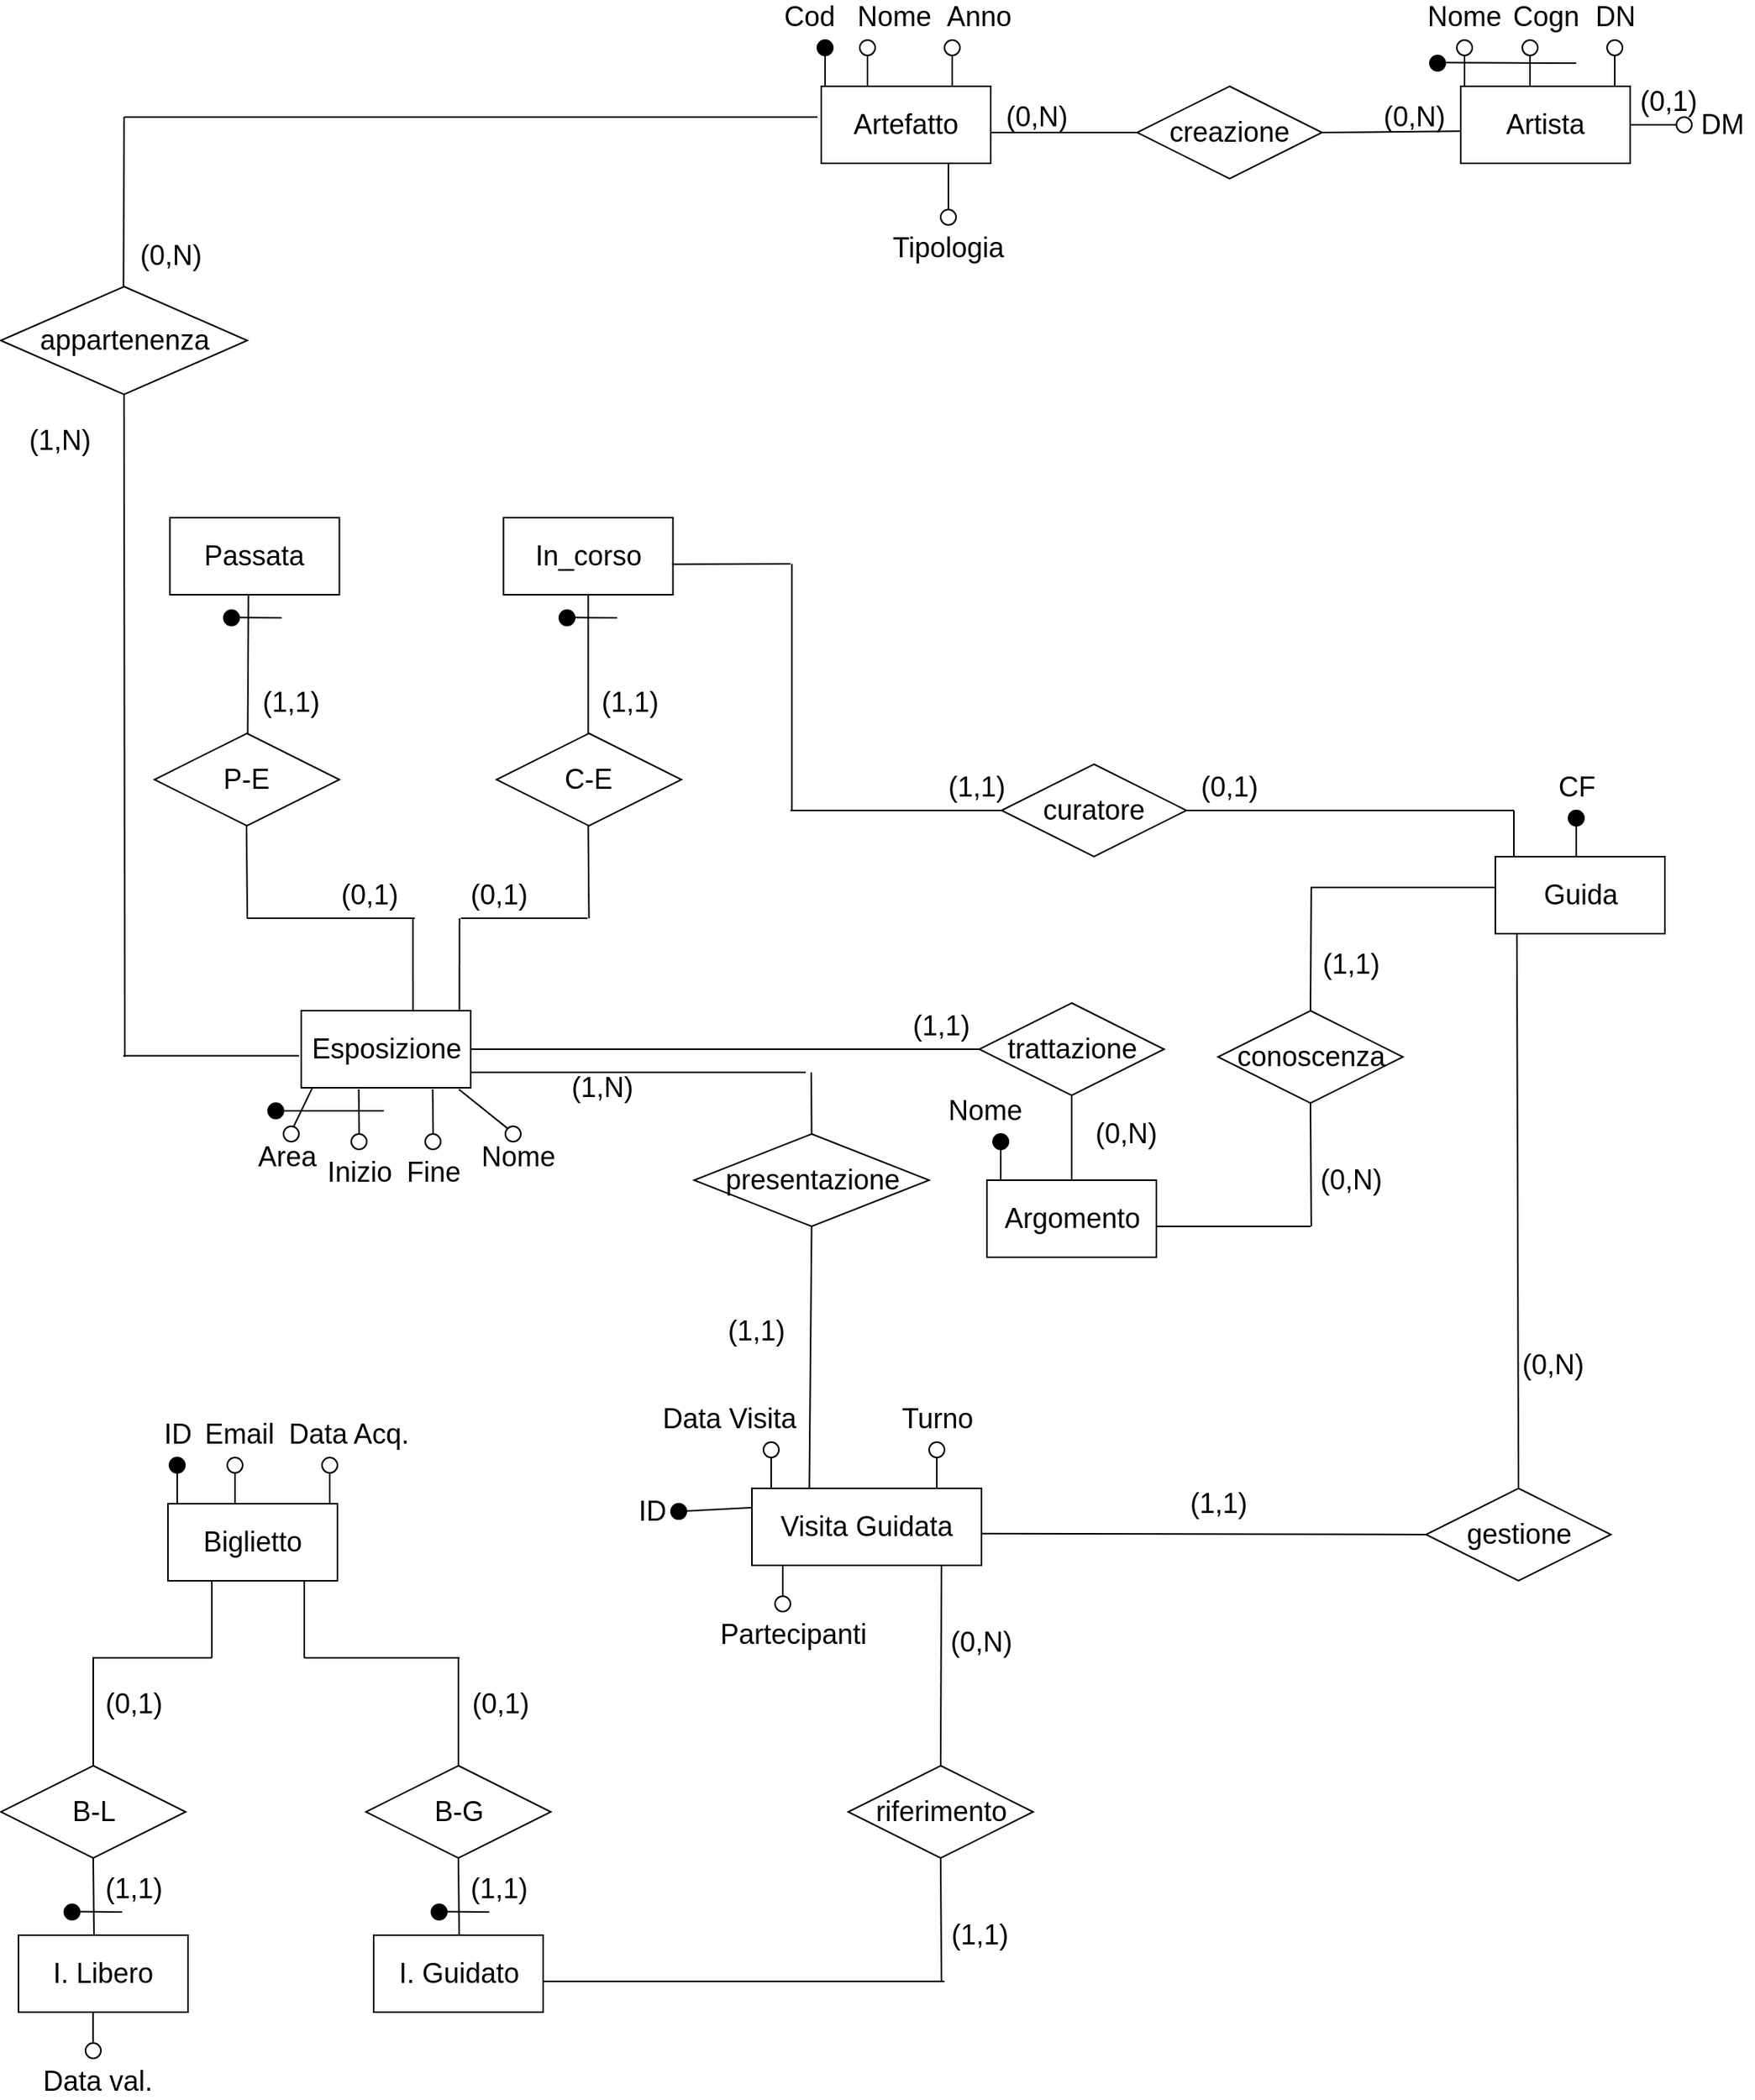 <mxfile version="27.0.5">
  <diagram name="Pagina-1" id="Ua4fDR24wiAR4LlEWLa4">
    <mxGraphModel dx="2923" dy="660" grid="1" gridSize="10" guides="1" tooltips="1" connect="1" arrows="1" fold="1" page="1" pageScale="1" pageWidth="1169" pageHeight="1654" math="0" shadow="0">
      <root>
        <mxCell id="0" />
        <mxCell id="1" parent="0" />
        <mxCell id="BTts3sad6gbxhObY6tP0-1" value="&lt;font style=&quot;font-size: 18px;&quot;&gt;Artefatto&lt;/font&gt;" style="whiteSpace=wrap;html=1;align=center;" parent="1" vertex="1">
          <mxGeometry x="-1780" y="80" width="110" height="50" as="geometry" />
        </mxCell>
        <mxCell id="BTts3sad6gbxhObY6tP0-2" value="" style="endArrow=none;html=1;rounded=0;entryX=0.5;entryY=1;entryDx=0;entryDy=0;entryPerimeter=0;" parent="1" source="BTts3sad6gbxhObY6tP0-11" edge="1">
          <mxGeometry width="50" height="50" relative="1" as="geometry">
            <mxPoint x="-1777.5" y="80" as="sourcePoint" />
            <mxPoint x="-1777.5" y="60" as="targetPoint" />
          </mxGeometry>
        </mxCell>
        <mxCell id="BTts3sad6gbxhObY6tP0-3" value="&lt;font style=&quot;font-size: 18px;&quot;&gt;Cod&lt;/font&gt;" style="text;html=1;align=center;verticalAlign=middle;whiteSpace=wrap;rounded=0;" parent="1" vertex="1">
          <mxGeometry x="-1810" y="30" width="45" height="10" as="geometry" />
        </mxCell>
        <mxCell id="BTts3sad6gbxhObY6tP0-4" value="" style="verticalLabelPosition=bottom;verticalAlign=top;html=1;shape=mxgraph.flowchart.on-page_reference;" parent="1" vertex="1">
          <mxGeometry x="-1755" y="50" width="10" height="10" as="geometry" />
        </mxCell>
        <mxCell id="BTts3sad6gbxhObY6tP0-5" value="" style="endArrow=none;html=1;rounded=0;entryX=0.5;entryY=1;entryDx=0;entryDy=0;entryPerimeter=0;" parent="1" target="BTts3sad6gbxhObY6tP0-4" edge="1">
          <mxGeometry width="50" height="50" relative="1" as="geometry">
            <mxPoint x="-1750" y="80" as="sourcePoint" />
            <mxPoint x="-1705" y="60" as="targetPoint" />
          </mxGeometry>
        </mxCell>
        <mxCell id="BTts3sad6gbxhObY6tP0-6" value="&lt;font style=&quot;font-size: 18px;&quot;&gt;Nome&lt;/font&gt;" style="text;html=1;align=center;verticalAlign=middle;whiteSpace=wrap;rounded=0;" parent="1" vertex="1">
          <mxGeometry x="-1755" y="30" width="45" height="10" as="geometry" />
        </mxCell>
        <mxCell id="BTts3sad6gbxhObY6tP0-7" value="" style="verticalLabelPosition=bottom;verticalAlign=top;html=1;shape=mxgraph.flowchart.on-page_reference;" parent="1" vertex="1">
          <mxGeometry x="-1700" y="50" width="10" height="10" as="geometry" />
        </mxCell>
        <mxCell id="BTts3sad6gbxhObY6tP0-8" value="" style="endArrow=none;html=1;rounded=0;entryX=0.5;entryY=1;entryDx=0;entryDy=0;entryPerimeter=0;" parent="1" target="BTts3sad6gbxhObY6tP0-7" edge="1">
          <mxGeometry width="50" height="50" relative="1" as="geometry">
            <mxPoint x="-1695" y="80" as="sourcePoint" />
            <mxPoint x="-1650" y="60" as="targetPoint" />
          </mxGeometry>
        </mxCell>
        <mxCell id="BTts3sad6gbxhObY6tP0-9" value="&lt;font style=&quot;font-size: 18px;&quot;&gt;Anno&lt;/font&gt;" style="text;html=1;align=center;verticalAlign=middle;whiteSpace=wrap;rounded=0;" parent="1" vertex="1">
          <mxGeometry x="-1700" y="30" width="45" height="10" as="geometry" />
        </mxCell>
        <mxCell id="BTts3sad6gbxhObY6tP0-10" value="" style="endArrow=none;html=1;rounded=0;entryX=0.5;entryY=1;entryDx=0;entryDy=0;entryPerimeter=0;" parent="1" target="BTts3sad6gbxhObY6tP0-11" edge="1">
          <mxGeometry width="50" height="50" relative="1" as="geometry">
            <mxPoint x="-1777.5" y="80" as="sourcePoint" />
            <mxPoint x="-1777.5" y="60" as="targetPoint" />
          </mxGeometry>
        </mxCell>
        <mxCell id="BTts3sad6gbxhObY6tP0-11" value="" style="verticalLabelPosition=bottom;verticalAlign=top;html=1;shape=mxgraph.flowchart.on-page_reference;fillColor=#000000;" parent="1" vertex="1">
          <mxGeometry x="-1782.5" y="50" width="10" height="10" as="geometry" />
        </mxCell>
        <mxCell id="BTts3sad6gbxhObY6tP0-12" value="&lt;font style=&quot;font-size: 18px;&quot;&gt;Artista&lt;/font&gt;" style="whiteSpace=wrap;html=1;align=center;" parent="1" vertex="1">
          <mxGeometry x="-1365" y="80" width="110" height="50" as="geometry" />
        </mxCell>
        <mxCell id="BTts3sad6gbxhObY6tP0-13" value="" style="endArrow=none;html=1;rounded=0;entryX=0.5;entryY=1;entryDx=0;entryDy=0;entryPerimeter=0;" parent="1" source="BTts3sad6gbxhObY6tP0-22" edge="1">
          <mxGeometry width="50" height="50" relative="1" as="geometry">
            <mxPoint x="-1362.5" y="80" as="sourcePoint" />
            <mxPoint x="-1362.5" y="60" as="targetPoint" />
          </mxGeometry>
        </mxCell>
        <mxCell id="BTts3sad6gbxhObY6tP0-14" value="&lt;font style=&quot;font-size: 18px;&quot;&gt;Nome&lt;/font&gt;" style="text;html=1;align=center;verticalAlign=middle;whiteSpace=wrap;rounded=0;" parent="1" vertex="1">
          <mxGeometry x="-1385" y="30" width="45" height="10" as="geometry" />
        </mxCell>
        <mxCell id="BTts3sad6gbxhObY6tP0-15" value="" style="verticalLabelPosition=bottom;verticalAlign=top;html=1;shape=mxgraph.flowchart.on-page_reference;" parent="1" vertex="1">
          <mxGeometry x="-1325" y="50" width="10" height="10" as="geometry" />
        </mxCell>
        <mxCell id="BTts3sad6gbxhObY6tP0-16" value="" style="endArrow=none;html=1;rounded=0;entryX=0.5;entryY=1;entryDx=0;entryDy=0;entryPerimeter=0;" parent="1" target="BTts3sad6gbxhObY6tP0-15" edge="1">
          <mxGeometry width="50" height="50" relative="1" as="geometry">
            <mxPoint x="-1320" y="80" as="sourcePoint" />
            <mxPoint x="-1275" y="60" as="targetPoint" />
          </mxGeometry>
        </mxCell>
        <mxCell id="BTts3sad6gbxhObY6tP0-17" value="&lt;font style=&quot;font-size: 18px;&quot;&gt;Cogn&lt;/font&gt;" style="text;html=1;align=center;verticalAlign=middle;whiteSpace=wrap;rounded=0;" parent="1" vertex="1">
          <mxGeometry x="-1332.5" y="30" width="45" height="10" as="geometry" />
        </mxCell>
        <mxCell id="BTts3sad6gbxhObY6tP0-18" value="" style="verticalLabelPosition=bottom;verticalAlign=top;html=1;shape=mxgraph.flowchart.on-page_reference;" parent="1" vertex="1">
          <mxGeometry x="-1270" y="50" width="10" height="10" as="geometry" />
        </mxCell>
        <mxCell id="BTts3sad6gbxhObY6tP0-19" value="" style="endArrow=none;html=1;rounded=0;entryX=0.5;entryY=1;entryDx=0;entryDy=0;entryPerimeter=0;" parent="1" target="BTts3sad6gbxhObY6tP0-18" edge="1">
          <mxGeometry width="50" height="50" relative="1" as="geometry">
            <mxPoint x="-1265" y="80" as="sourcePoint" />
            <mxPoint x="-1220" y="60" as="targetPoint" />
          </mxGeometry>
        </mxCell>
        <mxCell id="BTts3sad6gbxhObY6tP0-20" value="&lt;font style=&quot;font-size: 18px;&quot;&gt;DN&lt;/font&gt;" style="text;html=1;align=center;verticalAlign=middle;whiteSpace=wrap;rounded=0;" parent="1" vertex="1">
          <mxGeometry x="-1287.5" y="30" width="45" height="10" as="geometry" />
        </mxCell>
        <mxCell id="BTts3sad6gbxhObY6tP0-21" value="" style="endArrow=none;html=1;rounded=0;entryX=0.5;entryY=1;entryDx=0;entryDy=0;entryPerimeter=0;" parent="1" target="BTts3sad6gbxhObY6tP0-22" edge="1">
          <mxGeometry width="50" height="50" relative="1" as="geometry">
            <mxPoint x="-1362.5" y="80" as="sourcePoint" />
            <mxPoint x="-1362.5" y="60" as="targetPoint" />
          </mxGeometry>
        </mxCell>
        <mxCell id="BTts3sad6gbxhObY6tP0-22" value="" style="verticalLabelPosition=bottom;verticalAlign=top;html=1;shape=mxgraph.flowchart.on-page_reference;fillColor=#FFFFFF;" parent="1" vertex="1">
          <mxGeometry x="-1367.5" y="50" width="10" height="10" as="geometry" />
        </mxCell>
        <mxCell id="BTts3sad6gbxhObY6tP0-23" value="" style="endArrow=none;html=1;rounded=0;exitX=1;exitY=0.5;exitDx=0;exitDy=0;" parent="1" source="BTts3sad6gbxhObY6tP0-26" edge="1">
          <mxGeometry width="50" height="50" relative="1" as="geometry">
            <mxPoint x="-1202.5" y="110" as="sourcePoint" />
            <mxPoint x="-1225" y="105" as="targetPoint" />
          </mxGeometry>
        </mxCell>
        <mxCell id="BTts3sad6gbxhObY6tP0-24" value="&lt;font style=&quot;font-size: 18px;&quot;&gt;DM&lt;/font&gt;" style="text;html=1;align=center;verticalAlign=middle;whiteSpace=wrap;rounded=0;" parent="1" vertex="1">
          <mxGeometry x="-1215" y="100" width="40" height="10" as="geometry" />
        </mxCell>
        <mxCell id="BTts3sad6gbxhObY6tP0-25" value="" style="endArrow=none;html=1;rounded=0;exitX=1;exitY=0.5;exitDx=0;exitDy=0;" parent="1" source="BTts3sad6gbxhObY6tP0-12" target="BTts3sad6gbxhObY6tP0-26" edge="1">
          <mxGeometry width="50" height="50" relative="1" as="geometry">
            <mxPoint x="-1255" y="105" as="sourcePoint" />
            <mxPoint x="-1225" y="105" as="targetPoint" />
          </mxGeometry>
        </mxCell>
        <mxCell id="BTts3sad6gbxhObY6tP0-26" value="" style="verticalLabelPosition=bottom;verticalAlign=top;html=1;shape=mxgraph.flowchart.on-page_reference;" parent="1" vertex="1">
          <mxGeometry x="-1225" y="100" width="10" height="10" as="geometry" />
        </mxCell>
        <mxCell id="BTts3sad6gbxhObY6tP0-27" value="" style="endArrow=none;html=1;rounded=0;" parent="1" edge="1">
          <mxGeometry width="50" height="50" relative="1" as="geometry">
            <mxPoint x="-1376.25" y="64.58" as="sourcePoint" />
            <mxPoint x="-1290" y="65" as="targetPoint" />
          </mxGeometry>
        </mxCell>
        <mxCell id="BTts3sad6gbxhObY6tP0-28" value="" style="verticalLabelPosition=bottom;verticalAlign=top;html=1;shape=mxgraph.flowchart.on-page_reference;fillColor=#000000;" parent="1" vertex="1">
          <mxGeometry x="-1385" y="60" width="10" height="10" as="geometry" />
        </mxCell>
        <mxCell id="BTts3sad6gbxhObY6tP0-29" value="" style="endArrow=none;html=1;rounded=0;entryX=0;entryY=0.5;entryDx=0;entryDy=0;exitX=1;exitY=0.6;exitDx=0;exitDy=0;exitPerimeter=0;" parent="1" source="BTts3sad6gbxhObY6tP0-1" target="BTts3sad6gbxhObY6tP0-31" edge="1">
          <mxGeometry width="50" height="50" relative="1" as="geometry">
            <mxPoint x="-1665" y="110" as="sourcePoint" />
            <mxPoint x="-1575" y="110" as="targetPoint" />
          </mxGeometry>
        </mxCell>
        <mxCell id="BTts3sad6gbxhObY6tP0-30" value="" style="endArrow=none;html=1;rounded=0;exitX=1;exitY=0.5;exitDx=0;exitDy=0;" parent="1" source="BTts3sad6gbxhObY6tP0-31" edge="1">
          <mxGeometry width="50" height="50" relative="1" as="geometry">
            <mxPoint x="-1455" y="109" as="sourcePoint" />
            <mxPoint x="-1365" y="109.17" as="targetPoint" />
          </mxGeometry>
        </mxCell>
        <mxCell id="BTts3sad6gbxhObY6tP0-31" value="&lt;font style=&quot;font-size: 18px;&quot;&gt;creazione&lt;/font&gt;" style="shape=rhombus;perimeter=rhombusPerimeter;whiteSpace=wrap;html=1;align=center;" parent="1" vertex="1">
          <mxGeometry x="-1575" y="80" width="120" height="60" as="geometry" />
        </mxCell>
        <mxCell id="BTts3sad6gbxhObY6tP0-32" value="&lt;font style=&quot;font-size: 18px;&quot;&gt;(0,N)&lt;/font&gt;" style="text;html=1;align=center;verticalAlign=middle;whiteSpace=wrap;rounded=0;" parent="1" vertex="1">
          <mxGeometry x="-1660" y="90" width="40" height="20" as="geometry" />
        </mxCell>
        <mxCell id="BTts3sad6gbxhObY6tP0-33" value="&lt;font style=&quot;font-size: 18px;&quot;&gt;(0,N)&lt;/font&gt;" style="text;html=1;align=center;verticalAlign=middle;whiteSpace=wrap;rounded=0;" parent="1" vertex="1">
          <mxGeometry x="-1415" y="90" width="40" height="20" as="geometry" />
        </mxCell>
        <mxCell id="BTts3sad6gbxhObY6tP0-34" value="&lt;span style=&quot;font-size: 18px;&quot;&gt;Esposizione&lt;/span&gt;" style="whiteSpace=wrap;html=1;align=center;" parent="1" vertex="1">
          <mxGeometry x="-2117.5" y="680" width="110" height="50" as="geometry" />
        </mxCell>
        <mxCell id="BTts3sad6gbxhObY6tP0-35" value="" style="endArrow=none;html=1;rounded=0;entryX=0.617;entryY=-0.019;entryDx=0;entryDy=0;entryPerimeter=0;" parent="1" edge="1">
          <mxGeometry width="50" height="50" relative="1" as="geometry">
            <mxPoint x="-2080.196" y="730.95" as="sourcePoint" />
            <mxPoint x="-2079.88" y="760" as="targetPoint" />
          </mxGeometry>
        </mxCell>
        <mxCell id="BTts3sad6gbxhObY6tP0-36" value="" style="verticalLabelPosition=bottom;verticalAlign=top;html=1;shape=mxgraph.flowchart.on-page_reference;fillColor=#FFFFFF;" parent="1" vertex="1">
          <mxGeometry x="-2085" y="760" width="10" height="10" as="geometry" />
        </mxCell>
        <mxCell id="BTts3sad6gbxhObY6tP0-39" value="" style="endArrow=none;html=1;rounded=0;entryX=0.5;entryY=1;entryDx=0;entryDy=0;entryPerimeter=0;" parent="1" source="BTts3sad6gbxhObY6tP0-42" edge="1">
          <mxGeometry width="50" height="50" relative="1" as="geometry">
            <mxPoint x="-1290" y="580" as="sourcePoint" />
            <mxPoint x="-1290" y="560" as="targetPoint" />
          </mxGeometry>
        </mxCell>
        <mxCell id="BTts3sad6gbxhObY6tP0-40" value="&lt;span style=&quot;font-size: 18px;&quot;&gt;CF&lt;/span&gt;" style="text;html=1;align=center;verticalAlign=middle;whiteSpace=wrap;rounded=0;" parent="1" vertex="1">
          <mxGeometry x="-1312.5" y="530" width="45" height="10" as="geometry" />
        </mxCell>
        <mxCell id="BTts3sad6gbxhObY6tP0-41" value="" style="endArrow=none;html=1;rounded=0;entryX=0.5;entryY=1;entryDx=0;entryDy=0;entryPerimeter=0;" parent="1" target="BTts3sad6gbxhObY6tP0-42" edge="1">
          <mxGeometry width="50" height="50" relative="1" as="geometry">
            <mxPoint x="-1290" y="580" as="sourcePoint" />
            <mxPoint x="-1290" y="560" as="targetPoint" />
          </mxGeometry>
        </mxCell>
        <mxCell id="BTts3sad6gbxhObY6tP0-42" value="" style="verticalLabelPosition=bottom;verticalAlign=top;html=1;shape=mxgraph.flowchart.on-page_reference;fillColor=#000000;" parent="1" vertex="1">
          <mxGeometry x="-1295" y="550" width="10" height="10" as="geometry" />
        </mxCell>
        <mxCell id="BTts3sad6gbxhObY6tP0-43" value="&lt;span style=&quot;font-size: 18px;&quot;&gt;Guida&lt;/span&gt;" style="whiteSpace=wrap;html=1;align=center;" parent="1" vertex="1">
          <mxGeometry x="-1342.5" y="580" width="110" height="50" as="geometry" />
        </mxCell>
        <mxCell id="BTts3sad6gbxhObY6tP0-47" value="&lt;span style=&quot;font-size: 18px;&quot;&gt;Argomento&lt;/span&gt;" style="whiteSpace=wrap;html=1;align=center;" parent="1" vertex="1">
          <mxGeometry x="-1672.5" y="790" width="110" height="50" as="geometry" />
        </mxCell>
        <mxCell id="BTts3sad6gbxhObY6tP0-48" value="" style="verticalLabelPosition=bottom;verticalAlign=top;html=1;shape=mxgraph.flowchart.on-page_reference;fillColor=#000000;" parent="1" vertex="1">
          <mxGeometry x="-1668.5" y="760" width="10" height="10" as="geometry" />
        </mxCell>
        <mxCell id="BTts3sad6gbxhObY6tP0-49" value="" style="endArrow=none;html=1;rounded=0;entryX=0.5;entryY=1;entryDx=0;entryDy=0;entryPerimeter=0;" parent="1" target="BTts3sad6gbxhObY6tP0-48" edge="1">
          <mxGeometry width="50" height="50" relative="1" as="geometry">
            <mxPoint x="-1663.5" y="790" as="sourcePoint" />
            <mxPoint x="-1618.5" y="770" as="targetPoint" />
          </mxGeometry>
        </mxCell>
        <mxCell id="BTts3sad6gbxhObY6tP0-50" value="&lt;font style=&quot;font-size: 18px;&quot;&gt;Nome&lt;/font&gt;" style="text;html=1;align=center;verticalAlign=middle;whiteSpace=wrap;rounded=0;" parent="1" vertex="1">
          <mxGeometry x="-1696.5" y="740" width="45" height="10" as="geometry" />
        </mxCell>
        <mxCell id="BTts3sad6gbxhObY6tP0-51" value="" style="endArrow=none;html=1;rounded=0;entryX=0;entryY=0.5;entryDx=0;entryDy=0;exitX=1;exitY=0.5;exitDx=0;exitDy=0;" parent="1" source="BTts3sad6gbxhObY6tP0-34" target="BTts3sad6gbxhObY6tP0-53" edge="1">
          <mxGeometry width="50" height="50" relative="1" as="geometry">
            <mxPoint x="-1972.5" y="820" as="sourcePoint" />
            <mxPoint x="-1882.5" y="820" as="targetPoint" />
          </mxGeometry>
        </mxCell>
        <mxCell id="BTts3sad6gbxhObY6tP0-52" value="" style="endArrow=none;html=1;rounded=0;exitX=0.5;exitY=1;exitDx=0;exitDy=0;entryX=0.5;entryY=0;entryDx=0;entryDy=0;" parent="1" source="BTts3sad6gbxhObY6tP0-53" target="BTts3sad6gbxhObY6tP0-47" edge="1">
          <mxGeometry width="50" height="50" relative="1" as="geometry">
            <mxPoint x="-1762.5" y="819" as="sourcePoint" />
            <mxPoint x="-1672.5" y="820" as="targetPoint" />
          </mxGeometry>
        </mxCell>
        <mxCell id="BTts3sad6gbxhObY6tP0-53" value="&lt;span style=&quot;font-size: 18px;&quot;&gt;trattazione&lt;/span&gt;" style="shape=rhombus;perimeter=rhombusPerimeter;whiteSpace=wrap;html=1;align=center;" parent="1" vertex="1">
          <mxGeometry x="-1677.5" y="675" width="120" height="60" as="geometry" />
        </mxCell>
        <mxCell id="BTts3sad6gbxhObY6tP0-54" value="&lt;font style=&quot;font-size: 18px;&quot;&gt;(1,1)&lt;/font&gt;" style="text;html=1;align=center;verticalAlign=middle;whiteSpace=wrap;rounded=0;" parent="1" vertex="1">
          <mxGeometry x="-1722.5" y="680" width="40" height="20" as="geometry" />
        </mxCell>
        <mxCell id="BTts3sad6gbxhObY6tP0-55" value="&lt;font style=&quot;font-size: 18px;&quot;&gt;(0,N)&lt;/font&gt;" style="text;html=1;align=center;verticalAlign=middle;whiteSpace=wrap;rounded=0;" parent="1" vertex="1">
          <mxGeometry x="-1602.5" y="750" width="40" height="20" as="geometry" />
        </mxCell>
        <mxCell id="BTts3sad6gbxhObY6tP0-56" value="&lt;span style=&quot;font-size: 18px;&quot;&gt;conoscenza&lt;/span&gt;" style="shape=rhombus;perimeter=rhombusPerimeter;whiteSpace=wrap;html=1;align=center;" parent="1" vertex="1">
          <mxGeometry x="-1522.5" y="680" width="120" height="60" as="geometry" />
        </mxCell>
        <mxCell id="BTts3sad6gbxhObY6tP0-57" value="" style="endArrow=none;html=1;rounded=0;exitX=0.5;exitY=0;exitDx=0;exitDy=0;" parent="1" source="BTts3sad6gbxhObY6tP0-56" edge="1">
          <mxGeometry width="50" height="50" relative="1" as="geometry">
            <mxPoint x="-1514" y="620" as="sourcePoint" />
            <mxPoint x="-1462" y="600" as="targetPoint" />
          </mxGeometry>
        </mxCell>
        <mxCell id="BTts3sad6gbxhObY6tP0-58" value="&lt;font style=&quot;font-size: 18px;&quot;&gt;(1,1)&lt;/font&gt;" style="text;html=1;align=center;verticalAlign=middle;whiteSpace=wrap;rounded=0;" parent="1" vertex="1">
          <mxGeometry x="-1456.5" y="640" width="40" height="20" as="geometry" />
        </mxCell>
        <mxCell id="BTts3sad6gbxhObY6tP0-59" value="" style="endArrow=none;html=1;rounded=0;exitX=0.5;exitY=0;exitDx=0;exitDy=0;entryX=0.5;entryY=1;entryDx=0;entryDy=0;" parent="1" target="BTts3sad6gbxhObY6tP0-56" edge="1">
          <mxGeometry width="50" height="50" relative="1" as="geometry">
            <mxPoint x="-1462" y="820" as="sourcePoint" />
            <mxPoint x="-1462" y="740" as="targetPoint" />
          </mxGeometry>
        </mxCell>
        <mxCell id="BTts3sad6gbxhObY6tP0-60" value="&lt;font style=&quot;font-size: 18px;&quot;&gt;(0,N)&lt;/font&gt;" style="text;html=1;align=center;verticalAlign=middle;whiteSpace=wrap;rounded=0;" parent="1" vertex="1">
          <mxGeometry x="-1456.5" y="780" width="40" height="20" as="geometry" />
        </mxCell>
        <mxCell id="BTts3sad6gbxhObY6tP0-61" value="" style="endArrow=none;html=1;rounded=0;" parent="1" edge="1">
          <mxGeometry width="50" height="50" relative="1" as="geometry">
            <mxPoint x="-1462.5" y="600" as="sourcePoint" />
            <mxPoint x="-1342.5" y="600" as="targetPoint" />
          </mxGeometry>
        </mxCell>
        <mxCell id="BTts3sad6gbxhObY6tP0-62" value="" style="endArrow=none;html=1;rounded=0;" parent="1" edge="1">
          <mxGeometry width="50" height="50" relative="1" as="geometry">
            <mxPoint x="-1562.5" y="820" as="sourcePoint" />
            <mxPoint x="-1462.5" y="820" as="targetPoint" />
          </mxGeometry>
        </mxCell>
        <mxCell id="BTts3sad6gbxhObY6tP0-63" value="&lt;span style=&quot;font-size: 18px;&quot;&gt;Visita Guidata&lt;/span&gt;" style="whiteSpace=wrap;html=1;align=center;" parent="1" vertex="1">
          <mxGeometry x="-1825" y="990" width="149" height="50" as="geometry" />
        </mxCell>
        <mxCell id="BTts3sad6gbxhObY6tP0-64" value="" style="verticalLabelPosition=bottom;verticalAlign=top;html=1;shape=mxgraph.flowchart.on-page_reference;" parent="1" vertex="1">
          <mxGeometry x="-1817.5" y="960" width="10" height="10" as="geometry" />
        </mxCell>
        <mxCell id="BTts3sad6gbxhObY6tP0-65" value="" style="endArrow=none;html=1;rounded=0;entryX=0.5;entryY=1;entryDx=0;entryDy=0;entryPerimeter=0;" parent="1" target="BTts3sad6gbxhObY6tP0-64" edge="1">
          <mxGeometry width="50" height="50" relative="1" as="geometry">
            <mxPoint x="-1812.5" y="990" as="sourcePoint" />
            <mxPoint x="-1767.5" y="970" as="targetPoint" />
          </mxGeometry>
        </mxCell>
        <mxCell id="BTts3sad6gbxhObY6tP0-66" value="&lt;font style=&quot;font-size: 18px;&quot;&gt;Data Visita&lt;/font&gt;" style="text;html=1;align=center;verticalAlign=middle;whiteSpace=wrap;rounded=0;" parent="1" vertex="1">
          <mxGeometry x="-1886" y="940" width="92.5" height="10" as="geometry" />
        </mxCell>
        <mxCell id="BTts3sad6gbxhObY6tP0-67" value="" style="verticalLabelPosition=bottom;verticalAlign=top;html=1;shape=mxgraph.flowchart.on-page_reference;" parent="1" vertex="1">
          <mxGeometry x="-1710" y="960" width="10" height="10" as="geometry" />
        </mxCell>
        <mxCell id="BTts3sad6gbxhObY6tP0-68" value="" style="endArrow=none;html=1;rounded=0;entryX=0.5;entryY=1;entryDx=0;entryDy=0;entryPerimeter=0;" parent="1" target="BTts3sad6gbxhObY6tP0-67" edge="1">
          <mxGeometry width="50" height="50" relative="1" as="geometry">
            <mxPoint x="-1705" y="990" as="sourcePoint" />
            <mxPoint x="-1660" y="970" as="targetPoint" />
          </mxGeometry>
        </mxCell>
        <mxCell id="BTts3sad6gbxhObY6tP0-69" value="&lt;span style=&quot;font-size: 18px;&quot;&gt;Turno&lt;/span&gt;" style="text;html=1;align=center;verticalAlign=middle;whiteSpace=wrap;rounded=0;" parent="1" vertex="1">
          <mxGeometry x="-1727.5" y="940" width="45" height="10" as="geometry" />
        </mxCell>
        <mxCell id="BTts3sad6gbxhObY6tP0-70" value="" style="verticalLabelPosition=bottom;verticalAlign=top;html=1;shape=mxgraph.flowchart.on-page_reference;" parent="1" vertex="1">
          <mxGeometry x="-1810" y="1060" width="10" height="10" as="geometry" />
        </mxCell>
        <mxCell id="BTts3sad6gbxhObY6tP0-71" value="" style="endArrow=none;html=1;rounded=0;entryX=0.5;entryY=0;entryDx=0;entryDy=0;entryPerimeter=0;" parent="1" target="BTts3sad6gbxhObY6tP0-70" edge="1">
          <mxGeometry width="50" height="50" relative="1" as="geometry">
            <mxPoint x="-1805" y="1040" as="sourcePoint" />
            <mxPoint x="-1760" y="1070" as="targetPoint" />
          </mxGeometry>
        </mxCell>
        <mxCell id="BTts3sad6gbxhObY6tP0-72" value="&lt;span style=&quot;font-size: 18px;&quot;&gt;Partecipanti&lt;/span&gt;" style="text;html=1;align=center;verticalAlign=middle;whiteSpace=wrap;rounded=0;" parent="1" vertex="1">
          <mxGeometry x="-1852.5" y="1080" width="107.5" height="10" as="geometry" />
        </mxCell>
        <mxCell id="BTts3sad6gbxhObY6tP0-73" value="&lt;font style=&quot;font-size: 18px;&quot;&gt;gestione&lt;/font&gt;" style="shape=rhombus;perimeter=rhombusPerimeter;whiteSpace=wrap;html=1;align=center;" parent="1" vertex="1">
          <mxGeometry x="-1387.5" y="990" width="120" height="60" as="geometry" />
        </mxCell>
        <mxCell id="BTts3sad6gbxhObY6tP0-74" value="" style="endArrow=none;html=1;rounded=0;exitX=0.5;exitY=0;exitDx=0;exitDy=0;entryX=0.127;entryY=1.004;entryDx=0;entryDy=0;entryPerimeter=0;" parent="1" source="BTts3sad6gbxhObY6tP0-73" target="BTts3sad6gbxhObY6tP0-43" edge="1">
          <mxGeometry width="50" height="50" relative="1" as="geometry">
            <mxPoint x="-1379" y="890" as="sourcePoint" />
            <mxPoint x="-1327" y="870" as="targetPoint" />
          </mxGeometry>
        </mxCell>
        <mxCell id="BTts3sad6gbxhObY6tP0-75" value="&lt;span style=&quot;font-size: 18px;&quot;&gt;(0,N)&lt;/span&gt;" style="text;html=1;align=center;verticalAlign=middle;whiteSpace=wrap;rounded=0;" parent="1" vertex="1">
          <mxGeometry x="-1325" y="900" width="40" height="20" as="geometry" />
        </mxCell>
        <mxCell id="BTts3sad6gbxhObY6tP0-76" value="" style="endArrow=none;html=1;rounded=0;entryX=0;entryY=0.5;entryDx=0;entryDy=0;exitX=0.998;exitY=0.588;exitDx=0;exitDy=0;exitPerimeter=0;" parent="1" source="BTts3sad6gbxhObY6tP0-63" target="BTts3sad6gbxhObY6tP0-73" edge="1">
          <mxGeometry width="50" height="50" relative="1" as="geometry">
            <mxPoint x="-1622.5" y="1010" as="sourcePoint" />
            <mxPoint x="-1387.5" y="960" as="targetPoint" />
          </mxGeometry>
        </mxCell>
        <mxCell id="BTts3sad6gbxhObY6tP0-77" value="&lt;font style=&quot;font-size: 18px;&quot;&gt;(1,1)&lt;/font&gt;" style="text;html=1;align=center;verticalAlign=middle;whiteSpace=wrap;rounded=0;" parent="1" vertex="1">
          <mxGeometry x="-1542.5" y="990" width="40" height="20" as="geometry" />
        </mxCell>
        <mxCell id="BTts3sad6gbxhObY6tP0-78" value="&lt;span style=&quot;font-size: 18px;&quot;&gt;presentazione&lt;/span&gt;" style="shape=rhombus;perimeter=rhombusPerimeter;whiteSpace=wrap;html=1;align=center;" parent="1" vertex="1">
          <mxGeometry x="-1862.5" y="760" width="152.5" height="60" as="geometry" />
        </mxCell>
        <mxCell id="BTts3sad6gbxhObY6tP0-79" value="" style="endArrow=none;html=1;rounded=0;exitX=0.25;exitY=0;exitDx=0;exitDy=0;entryX=0.5;entryY=1;entryDx=0;entryDy=0;" parent="1" source="BTts3sad6gbxhObY6tP0-63" target="BTts3sad6gbxhObY6tP0-78" edge="1">
          <mxGeometry width="50" height="50" relative="1" as="geometry">
            <mxPoint x="-1952" y="1100" as="sourcePoint" />
            <mxPoint x="-1952.5" y="1020" as="targetPoint" />
          </mxGeometry>
        </mxCell>
        <mxCell id="BTts3sad6gbxhObY6tP0-80" value="&lt;font style=&quot;font-size: 18px;&quot;&gt;(1,1)&lt;/font&gt;" style="text;html=1;align=center;verticalAlign=middle;whiteSpace=wrap;rounded=0;" parent="1" vertex="1">
          <mxGeometry x="-1842.5" y="878" width="40" height="20" as="geometry" />
        </mxCell>
        <mxCell id="BTts3sad6gbxhObY6tP0-81" value="" style="verticalLabelPosition=bottom;verticalAlign=top;html=1;shape=mxgraph.flowchart.on-page_reference;fillColor=#000000;" parent="1" vertex="1">
          <mxGeometry x="-1877.5" y="1000" width="10" height="10" as="geometry" />
        </mxCell>
        <mxCell id="BTts3sad6gbxhObY6tP0-82" value="&lt;font style=&quot;font-size: 18px;&quot;&gt;riferimento&lt;/font&gt;" style="shape=rhombus;perimeter=rhombusPerimeter;whiteSpace=wrap;html=1;align=center;" parent="1" vertex="1">
          <mxGeometry x="-1762.5" y="1170" width="120" height="60" as="geometry" />
        </mxCell>
        <mxCell id="BTts3sad6gbxhObY6tP0-83" value="" style="endArrow=none;html=1;rounded=0;exitX=0.5;exitY=0;exitDx=0;exitDy=0;" parent="1" source="BTts3sad6gbxhObY6tP0-82" edge="1">
          <mxGeometry width="50" height="50" relative="1" as="geometry">
            <mxPoint x="-1754" y="1060" as="sourcePoint" />
            <mxPoint x="-1702" y="1040" as="targetPoint" />
          </mxGeometry>
        </mxCell>
        <mxCell id="BTts3sad6gbxhObY6tP0-84" value="&lt;font style=&quot;font-size: 18px;&quot;&gt;(0,N)&lt;/font&gt;" style="text;html=1;align=center;verticalAlign=middle;whiteSpace=wrap;rounded=0;" parent="1" vertex="1">
          <mxGeometry x="-1696.5" y="1080" width="40" height="20" as="geometry" />
        </mxCell>
        <mxCell id="BTts3sad6gbxhObY6tP0-85" value="" style="endArrow=none;html=1;rounded=0;entryX=0.5;entryY=1;entryDx=0;entryDy=0;" parent="1" target="BTts3sad6gbxhObY6tP0-82" edge="1">
          <mxGeometry width="50" height="50" relative="1" as="geometry">
            <mxPoint x="-1702" y="1310" as="sourcePoint" />
            <mxPoint x="-1702" y="1180" as="targetPoint" />
          </mxGeometry>
        </mxCell>
        <mxCell id="BTts3sad6gbxhObY6tP0-86" value="&lt;font style=&quot;font-size: 18px;&quot;&gt;(1,1)&lt;/font&gt;" style="text;html=1;align=center;verticalAlign=middle;whiteSpace=wrap;rounded=0;" parent="1" vertex="1">
          <mxGeometry x="-1697.5" y="1270" width="40" height="20" as="geometry" />
        </mxCell>
        <mxCell id="BTts3sad6gbxhObY6tP0-105" value="&lt;font style=&quot;font-size: 18px;&quot;&gt;Inizio&lt;/font&gt;" style="text;html=1;align=center;verticalAlign=middle;resizable=0;points=[];autosize=1;strokeColor=none;fillColor=none;" parent="1" vertex="1">
          <mxGeometry x="-2115" y="765" width="70" height="40" as="geometry" />
        </mxCell>
        <mxCell id="BTts3sad6gbxhObY6tP0-106" value="" style="endArrow=none;html=1;rounded=0;entryX=0.5;entryY=1;entryDx=0;entryDy=0;entryPerimeter=0;" parent="1" edge="1">
          <mxGeometry width="50" height="50" relative="1" as="geometry">
            <mxPoint x="-2126" y="833" as="sourcePoint" />
            <mxPoint x="-2126" y="833" as="targetPoint" />
          </mxGeometry>
        </mxCell>
        <mxCell id="BTts3sad6gbxhObY6tP0-107" value="&lt;span style=&quot;font-size: 18px;&quot;&gt;Area&lt;/span&gt;" style="text;html=1;align=center;verticalAlign=middle;whiteSpace=wrap;rounded=0;" parent="1" vertex="1">
          <mxGeometry x="-2149" y="770" width="45" height="10" as="geometry" />
        </mxCell>
        <mxCell id="BTts3sad6gbxhObY6tP0-108" value="" style="verticalLabelPosition=bottom;verticalAlign=top;html=1;shape=mxgraph.flowchart.on-page_reference;fillColor=#000000;" parent="1" vertex="1">
          <mxGeometry x="-2139" y="740" width="10" height="10" as="geometry" />
        </mxCell>
        <mxCell id="BTts3sad6gbxhObY6tP0-109" value="" style="endArrow=none;html=1;rounded=0;entryX=0.617;entryY=-0.019;entryDx=0;entryDy=0;entryPerimeter=0;exitX=0.065;exitY=1.004;exitDx=0;exitDy=0;exitPerimeter=0;" parent="1" source="BTts3sad6gbxhObY6tP0-34" edge="1">
          <mxGeometry width="50" height="50" relative="1" as="geometry">
            <mxPoint x="-2122.7" y="726" as="sourcePoint" />
            <mxPoint x="-2122.33" y="755" as="targetPoint" />
          </mxGeometry>
        </mxCell>
        <mxCell id="BTts3sad6gbxhObY6tP0-111" value="&lt;span style=&quot;font-size: 18px;&quot;&gt;In_corso&lt;/span&gt;" style="whiteSpace=wrap;html=1;align=center;" parent="1" vertex="1">
          <mxGeometry x="-1986.25" y="360" width="110" height="50" as="geometry" />
        </mxCell>
        <mxCell id="BTts3sad6gbxhObY6tP0-113" value="&lt;font style=&quot;font-size: 18px;&quot;&gt;Passata&lt;/font&gt;" style="whiteSpace=wrap;html=1;align=center;" parent="1" vertex="1">
          <mxGeometry x="-2202.75" y="360" width="110" height="50" as="geometry" />
        </mxCell>
        <mxCell id="BTts3sad6gbxhObY6tP0-114" value="" style="endArrow=none;html=1;rounded=0;entryX=0.5;entryY=0;entryDx=0;entryDy=0;" parent="1" target="BTts3sad6gbxhObY6tP0-78" edge="1">
          <mxGeometry width="50" height="50" relative="1" as="geometry">
            <mxPoint x="-1786.5" y="720" as="sourcePoint" />
            <mxPoint x="-1787.5" y="560" as="targetPoint" />
          </mxGeometry>
        </mxCell>
        <mxCell id="BTts3sad6gbxhObY6tP0-115" value="" style="endArrow=none;html=1;rounded=0;" parent="1" edge="1">
          <mxGeometry width="50" height="50" relative="1" as="geometry">
            <mxPoint x="-2007.5" y="720" as="sourcePoint" />
            <mxPoint x="-1790" y="720" as="targetPoint" />
          </mxGeometry>
        </mxCell>
        <mxCell id="BTts3sad6gbxhObY6tP0-122" value="" style="endArrow=none;html=1;rounded=0;entryX=0;entryY=0.25;entryDx=0;entryDy=0;" parent="1" target="BTts3sad6gbxhObY6tP0-63" edge="1">
          <mxGeometry width="50" height="50" relative="1" as="geometry">
            <mxPoint x="-1872.5" y="1005" as="sourcePoint" />
            <mxPoint x="-1872.5" y="980" as="targetPoint" />
          </mxGeometry>
        </mxCell>
        <mxCell id="BTts3sad6gbxhObY6tP0-123" value="&lt;span style=&quot;font-size: 18px;&quot;&gt;ID&lt;/span&gt;" style="text;html=1;align=center;verticalAlign=middle;whiteSpace=wrap;rounded=0;" parent="1" vertex="1">
          <mxGeometry x="-1912.5" y="1000" width="45" height="10" as="geometry" />
        </mxCell>
        <mxCell id="BTts3sad6gbxhObY6tP0-124" value="&lt;span style=&quot;font-size: 18px;&quot;&gt;(1,N)&lt;/span&gt;" style="text;html=1;align=center;verticalAlign=middle;whiteSpace=wrap;rounded=0;" parent="1" vertex="1">
          <mxGeometry x="-1942.5" y="720" width="40" height="20" as="geometry" />
        </mxCell>
        <mxCell id="BTts3sad6gbxhObY6tP0-125" value="" style="endArrow=none;html=1;rounded=0;entryX=0.617;entryY=-0.019;entryDx=0;entryDy=0;entryPerimeter=0;" parent="1" edge="1">
          <mxGeometry width="50" height="50" relative="1" as="geometry">
            <mxPoint x="-2032.196" y="730.95" as="sourcePoint" />
            <mxPoint x="-2031.88" y="760" as="targetPoint" />
          </mxGeometry>
        </mxCell>
        <mxCell id="BTts3sad6gbxhObY6tP0-126" value="" style="verticalLabelPosition=bottom;verticalAlign=top;html=1;shape=mxgraph.flowchart.on-page_reference;fillColor=#FFFFFF;" parent="1" vertex="1">
          <mxGeometry x="-2037" y="760" width="10" height="10" as="geometry" />
        </mxCell>
        <mxCell id="BTts3sad6gbxhObY6tP0-127" value="&lt;span style=&quot;font-size: 18px;&quot;&gt;Fine&lt;/span&gt;" style="text;html=1;align=center;verticalAlign=middle;resizable=0;points=[];autosize=1;strokeColor=none;fillColor=none;" parent="1" vertex="1">
          <mxGeometry x="-2062" y="765" width="60" height="40" as="geometry" />
        </mxCell>
        <mxCell id="BTts3sad6gbxhObY6tP0-128" value="" style="verticalLabelPosition=bottom;verticalAlign=top;html=1;shape=mxgraph.flowchart.on-page_reference;fillColor=#FFFFFF;" parent="1" vertex="1">
          <mxGeometry x="-2129" y="755" width="10" height="10" as="geometry" />
        </mxCell>
        <mxCell id="BTts3sad6gbxhObY6tP0-129" value="" style="endArrow=none;html=1;rounded=0;entryX=1;entryY=0.5;entryDx=0;entryDy=0;entryPerimeter=0;" parent="1" target="BTts3sad6gbxhObY6tP0-108" edge="1">
          <mxGeometry width="50" height="50" relative="1" as="geometry">
            <mxPoint x="-2064" y="745" as="sourcePoint" />
            <mxPoint x="-2013.63" y="792" as="targetPoint" />
          </mxGeometry>
        </mxCell>
        <mxCell id="BTts3sad6gbxhObY6tP0-130" value="&lt;span style=&quot;font-size: 18px;&quot;&gt;Nome&lt;/span&gt;" style="text;html=1;align=center;verticalAlign=middle;resizable=0;points=[];autosize=1;strokeColor=none;fillColor=none;" parent="1" vertex="1">
          <mxGeometry x="-2012.5" y="755" width="70" height="40" as="geometry" />
        </mxCell>
        <mxCell id="BTts3sad6gbxhObY6tP0-131" value="" style="endArrow=none;html=1;rounded=0;entryX=0.93;entryY=1.02;entryDx=0;entryDy=0;entryPerimeter=0;exitX=0.145;exitY=0.145;exitDx=0;exitDy=0;exitPerimeter=0;" parent="1" source="BTts3sad6gbxhObY6tP0-132" target="BTts3sad6gbxhObY6tP0-34" edge="1">
          <mxGeometry width="50" height="50" relative="1" as="geometry">
            <mxPoint x="-1980" y="740" as="sourcePoint" />
            <mxPoint x="-2020" y="823" as="targetPoint" />
          </mxGeometry>
        </mxCell>
        <mxCell id="BTts3sad6gbxhObY6tP0-132" value="" style="verticalLabelPosition=bottom;verticalAlign=top;html=1;shape=mxgraph.flowchart.on-page_reference;fillColor=#FFFFFF;" parent="1" vertex="1">
          <mxGeometry x="-1985" y="755" width="10" height="10" as="geometry" />
        </mxCell>
        <mxCell id="BTts3sad6gbxhObY6tP0-133" value="" style="endArrow=none;html=1;rounded=0;entryX=0.75;entryY=1;entryDx=0;entryDy=0;" parent="1" source="BTts3sad6gbxhObY6tP0-134" target="BTts3sad6gbxhObY6tP0-1" edge="1">
          <mxGeometry width="50" height="50" relative="1" as="geometry">
            <mxPoint x="-1735.12" y="165" as="sourcePoint" />
            <mxPoint x="-1689.63" y="199.05" as="targetPoint" />
          </mxGeometry>
        </mxCell>
        <mxCell id="BTts3sad6gbxhObY6tP0-134" value="" style="verticalLabelPosition=bottom;verticalAlign=top;html=1;shape=mxgraph.flowchart.on-page_reference;fillColor=#FFFFFF;" parent="1" vertex="1">
          <mxGeometry x="-1702.5" y="160" width="10" height="10" as="geometry" />
        </mxCell>
        <mxCell id="BTts3sad6gbxhObY6tP0-135" value="&lt;font style=&quot;font-size: 18px;&quot;&gt;Tipologia&lt;/font&gt;" style="text;html=1;align=center;verticalAlign=middle;whiteSpace=wrap;rounded=0;" parent="1" vertex="1">
          <mxGeometry x="-1720" y="180" width="45" height="10" as="geometry" />
        </mxCell>
        <mxCell id="BTts3sad6gbxhObY6tP0-136" value="" style="endArrow=none;html=1;rounded=0;exitX=1;exitY=0.8;exitDx=0;exitDy=0;exitPerimeter=0;" parent="1" edge="1">
          <mxGeometry width="50" height="50" relative="1" as="geometry">
            <mxPoint x="-1964" y="1310" as="sourcePoint" />
            <mxPoint x="-1700" y="1310" as="targetPoint" />
          </mxGeometry>
        </mxCell>
        <mxCell id="FYh4urt0TH_OQoRz0jtB-1" value="&lt;span style=&quot;font-size: 18px;&quot;&gt;I. Guidato&lt;/span&gt;" style="whiteSpace=wrap;html=1;align=center;" parent="1" vertex="1">
          <mxGeometry x="-2070.5" y="1280" width="110" height="50" as="geometry" />
        </mxCell>
        <mxCell id="FYh4urt0TH_OQoRz0jtB-2" value="&lt;span style=&quot;font-size: 18px;&quot;&gt;I. Libero&lt;/span&gt;" style="whiteSpace=wrap;html=1;align=center;" parent="1" vertex="1">
          <mxGeometry x="-2301" y="1280" width="110" height="50" as="geometry" />
        </mxCell>
        <mxCell id="FYh4urt0TH_OQoRz0jtB-3" value="&lt;span style=&quot;font-size: 18px;&quot;&gt;Biglietto&lt;/span&gt;" style="whiteSpace=wrap;html=1;align=center;" parent="1" vertex="1">
          <mxGeometry x="-2204" y="1000" width="110" height="50" as="geometry" />
        </mxCell>
        <mxCell id="FYh4urt0TH_OQoRz0jtB-4" value="" style="endArrow=none;html=1;rounded=0;entryX=0.5;entryY=1;entryDx=0;entryDy=0;entryPerimeter=0;" parent="1" source="FYh4urt0TH_OQoRz0jtB-13" edge="1">
          <mxGeometry width="50" height="50" relative="1" as="geometry">
            <mxPoint x="-2198" y="1000" as="sourcePoint" />
            <mxPoint x="-2198" y="980" as="targetPoint" />
          </mxGeometry>
        </mxCell>
        <mxCell id="FYh4urt0TH_OQoRz0jtB-5" value="&lt;span style=&quot;font-size: 18px;&quot;&gt;ID&lt;/span&gt;" style="text;html=1;align=center;verticalAlign=middle;whiteSpace=wrap;rounded=0;" parent="1" vertex="1">
          <mxGeometry x="-2220.5" y="950" width="45" height="10" as="geometry" />
        </mxCell>
        <mxCell id="FYh4urt0TH_OQoRz0jtB-6" value="" style="verticalLabelPosition=bottom;verticalAlign=top;html=1;shape=mxgraph.flowchart.on-page_reference;" parent="1" vertex="1">
          <mxGeometry x="-2165.5" y="970" width="10" height="10" as="geometry" />
        </mxCell>
        <mxCell id="FYh4urt0TH_OQoRz0jtB-7" value="" style="endArrow=none;html=1;rounded=0;entryX=0.5;entryY=1;entryDx=0;entryDy=0;entryPerimeter=0;" parent="1" target="FYh4urt0TH_OQoRz0jtB-6" edge="1">
          <mxGeometry width="50" height="50" relative="1" as="geometry">
            <mxPoint x="-2160.5" y="1000" as="sourcePoint" />
            <mxPoint x="-2115.5" y="980" as="targetPoint" />
          </mxGeometry>
        </mxCell>
        <mxCell id="FYh4urt0TH_OQoRz0jtB-8" value="&lt;span style=&quot;font-size: 18px;&quot;&gt;Email&lt;/span&gt;" style="text;html=1;align=center;verticalAlign=middle;whiteSpace=wrap;rounded=0;" parent="1" vertex="1">
          <mxGeometry x="-2180.5" y="950" width="45" height="10" as="geometry" />
        </mxCell>
        <mxCell id="FYh4urt0TH_OQoRz0jtB-9" value="" style="verticalLabelPosition=bottom;verticalAlign=top;html=1;shape=mxgraph.flowchart.on-page_reference;" parent="1" vertex="1">
          <mxGeometry x="-2104" y="970" width="10" height="10" as="geometry" />
        </mxCell>
        <mxCell id="FYh4urt0TH_OQoRz0jtB-10" value="" style="endArrow=none;html=1;rounded=0;entryX=0.5;entryY=1;entryDx=0;entryDy=0;entryPerimeter=0;" parent="1" target="FYh4urt0TH_OQoRz0jtB-9" edge="1">
          <mxGeometry width="50" height="50" relative="1" as="geometry">
            <mxPoint x="-2099" y="1000" as="sourcePoint" />
            <mxPoint x="-2054" y="980" as="targetPoint" />
          </mxGeometry>
        </mxCell>
        <mxCell id="FYh4urt0TH_OQoRz0jtB-11" value="&lt;font style=&quot;font-size: 18px;&quot;&gt;Data Acq.&lt;/font&gt;" style="text;html=1;align=center;verticalAlign=middle;whiteSpace=wrap;rounded=0;" parent="1" vertex="1">
          <mxGeometry x="-2135.5" y="950" width="96.5" height="10" as="geometry" />
        </mxCell>
        <mxCell id="FYh4urt0TH_OQoRz0jtB-12" value="" style="endArrow=none;html=1;rounded=0;entryX=0.5;entryY=1;entryDx=0;entryDy=0;entryPerimeter=0;" parent="1" target="FYh4urt0TH_OQoRz0jtB-13" edge="1">
          <mxGeometry width="50" height="50" relative="1" as="geometry">
            <mxPoint x="-2198" y="1000" as="sourcePoint" />
            <mxPoint x="-2198" y="980" as="targetPoint" />
          </mxGeometry>
        </mxCell>
        <mxCell id="FYh4urt0TH_OQoRz0jtB-13" value="" style="verticalLabelPosition=bottom;verticalAlign=top;html=1;shape=mxgraph.flowchart.on-page_reference;fillColor=#000000;" parent="1" vertex="1">
          <mxGeometry x="-2203" y="970" width="10" height="10" as="geometry" />
        </mxCell>
        <mxCell id="FYh4urt0TH_OQoRz0jtB-14" value="" style="verticalLabelPosition=bottom;verticalAlign=top;html=1;shape=mxgraph.flowchart.on-page_reference;" parent="1" vertex="1">
          <mxGeometry x="-2257.5" y="1350" width="10" height="10" as="geometry" />
        </mxCell>
        <mxCell id="FYh4urt0TH_OQoRz0jtB-15" value="" style="endArrow=none;html=1;rounded=0;entryX=0.5;entryY=1;entryDx=0;entryDy=0;entryPerimeter=0;" parent="1" edge="1">
          <mxGeometry width="50" height="50" relative="1" as="geometry">
            <mxPoint x="-2252.62" y="1350" as="sourcePoint" />
            <mxPoint x="-2252.62" y="1330" as="targetPoint" />
          </mxGeometry>
        </mxCell>
        <mxCell id="FYh4urt0TH_OQoRz0jtB-16" value="&lt;span style=&quot;font-size: 18px;&quot;&gt;Data val.&lt;/span&gt;" style="text;html=1;align=center;verticalAlign=middle;whiteSpace=wrap;rounded=0;" parent="1" vertex="1">
          <mxGeometry x="-2292.5" y="1370" width="85" height="10" as="geometry" />
        </mxCell>
        <mxCell id="FYh4urt0TH_OQoRz0jtB-17" value="&lt;span style=&quot;font-size: 18px;&quot;&gt;B-L&lt;/span&gt;" style="shape=rhombus;perimeter=rhombusPerimeter;whiteSpace=wrap;html=1;align=center;" parent="1" vertex="1">
          <mxGeometry x="-2312.5" y="1170" width="120" height="60" as="geometry" />
        </mxCell>
        <mxCell id="FYh4urt0TH_OQoRz0jtB-18" value="" style="endArrow=none;html=1;rounded=0;exitX=0.5;exitY=0;exitDx=0;exitDy=0;" parent="1" source="FYh4urt0TH_OQoRz0jtB-17" edge="1">
          <mxGeometry width="50" height="50" relative="1" as="geometry">
            <mxPoint x="-2304" y="1080" as="sourcePoint" />
            <mxPoint x="-2252.5" y="1100" as="targetPoint" />
          </mxGeometry>
        </mxCell>
        <mxCell id="FYh4urt0TH_OQoRz0jtB-19" value="&lt;font style=&quot;font-size: 18px;&quot;&gt;(0,1)&lt;/font&gt;" style="text;html=1;align=center;verticalAlign=middle;whiteSpace=wrap;rounded=0;" parent="1" vertex="1">
          <mxGeometry x="-2246.5" y="1120" width="40" height="20" as="geometry" />
        </mxCell>
        <mxCell id="FYh4urt0TH_OQoRz0jtB-20" value="" style="endArrow=none;html=1;rounded=0;exitX=0.5;exitY=0;exitDx=0;exitDy=0;entryX=0.5;entryY=1;entryDx=0;entryDy=0;" parent="1" target="FYh4urt0TH_OQoRz0jtB-17" edge="1">
          <mxGeometry width="50" height="50" relative="1" as="geometry">
            <mxPoint x="-2252" y="1280" as="sourcePoint" />
            <mxPoint x="-2252" y="1200" as="targetPoint" />
          </mxGeometry>
        </mxCell>
        <mxCell id="FYh4urt0TH_OQoRz0jtB-21" value="&lt;font style=&quot;font-size: 18px;&quot;&gt;(1,1)&lt;/font&gt;" style="text;html=1;align=center;verticalAlign=middle;whiteSpace=wrap;rounded=0;" parent="1" vertex="1">
          <mxGeometry x="-2246.5" y="1240" width="40" height="20" as="geometry" />
        </mxCell>
        <mxCell id="FYh4urt0TH_OQoRz0jtB-22" value="&lt;span style=&quot;font-size: 18px;&quot;&gt;B-G&lt;/span&gt;" style="shape=rhombus;perimeter=rhombusPerimeter;whiteSpace=wrap;html=1;align=center;" parent="1" vertex="1">
          <mxGeometry x="-2075.5" y="1170" width="120" height="60" as="geometry" />
        </mxCell>
        <mxCell id="FYh4urt0TH_OQoRz0jtB-23" value="" style="endArrow=none;html=1;rounded=0;exitX=0.5;exitY=0;exitDx=0;exitDy=0;" parent="1" source="FYh4urt0TH_OQoRz0jtB-22" edge="1">
          <mxGeometry width="50" height="50" relative="1" as="geometry">
            <mxPoint x="-2067" y="1080" as="sourcePoint" />
            <mxPoint x="-2015.5" y="1100" as="targetPoint" />
          </mxGeometry>
        </mxCell>
        <mxCell id="FYh4urt0TH_OQoRz0jtB-24" value="&lt;font style=&quot;font-size: 18px;&quot;&gt;(0,1)&lt;/font&gt;" style="text;html=1;align=center;verticalAlign=middle;whiteSpace=wrap;rounded=0;" parent="1" vertex="1">
          <mxGeometry x="-2008" y="1120" width="40" height="20" as="geometry" />
        </mxCell>
        <mxCell id="FYh4urt0TH_OQoRz0jtB-25" value="" style="endArrow=none;html=1;rounded=0;exitX=0.5;exitY=0;exitDx=0;exitDy=0;entryX=0.5;entryY=1;entryDx=0;entryDy=0;" parent="1" target="FYh4urt0TH_OQoRz0jtB-22" edge="1">
          <mxGeometry width="50" height="50" relative="1" as="geometry">
            <mxPoint x="-2015" y="1280" as="sourcePoint" />
            <mxPoint x="-2015" y="1200" as="targetPoint" />
          </mxGeometry>
        </mxCell>
        <mxCell id="FYh4urt0TH_OQoRz0jtB-26" value="&lt;font style=&quot;font-size: 18px;&quot;&gt;(1,1)&lt;/font&gt;" style="text;html=1;align=center;verticalAlign=middle;whiteSpace=wrap;rounded=0;" parent="1" vertex="1">
          <mxGeometry x="-2009.5" y="1240" width="40" height="20" as="geometry" />
        </mxCell>
        <mxCell id="FYh4urt0TH_OQoRz0jtB-27" value="" style="endArrow=none;html=1;rounded=0;" parent="1" edge="1">
          <mxGeometry width="50" height="50" relative="1" as="geometry">
            <mxPoint x="-2253" y="1100" as="sourcePoint" />
            <mxPoint x="-2175.5" y="1100" as="targetPoint" />
          </mxGeometry>
        </mxCell>
        <mxCell id="FYh4urt0TH_OQoRz0jtB-28" value="" style="endArrow=none;html=1;rounded=0;" parent="1" edge="1">
          <mxGeometry width="50" height="50" relative="1" as="geometry">
            <mxPoint x="-2115.5" y="1100" as="sourcePoint" />
            <mxPoint x="-2014.75" y="1100" as="targetPoint" />
          </mxGeometry>
        </mxCell>
        <mxCell id="FYh4urt0TH_OQoRz0jtB-29" value="" style="endArrow=none;html=1;rounded=0;" parent="1" edge="1">
          <mxGeometry width="50" height="50" relative="1" as="geometry">
            <mxPoint x="-2115.5" y="1100" as="sourcePoint" />
            <mxPoint x="-2115.5" y="1050" as="targetPoint" />
          </mxGeometry>
        </mxCell>
        <mxCell id="FYh4urt0TH_OQoRz0jtB-30" value="" style="endArrow=none;html=1;rounded=0;" parent="1" edge="1">
          <mxGeometry width="50" height="50" relative="1" as="geometry">
            <mxPoint x="-2175.5" y="1100" as="sourcePoint" />
            <mxPoint x="-2175.5" y="1050" as="targetPoint" />
          </mxGeometry>
        </mxCell>
        <mxCell id="FYh4urt0TH_OQoRz0jtB-31" value="" style="endArrow=none;html=1;rounded=0;" parent="1" edge="1">
          <mxGeometry width="50" height="50" relative="1" as="geometry">
            <mxPoint x="-1995.5" y="1265" as="sourcePoint" />
            <mxPoint x="-2023" y="1264.8" as="targetPoint" />
          </mxGeometry>
        </mxCell>
        <mxCell id="FYh4urt0TH_OQoRz0jtB-32" value="" style="verticalLabelPosition=bottom;verticalAlign=top;html=1;shape=mxgraph.flowchart.on-page_reference;fillColor=#000000;" parent="1" vertex="1">
          <mxGeometry x="-2033" y="1260" width="10" height="10" as="geometry" />
        </mxCell>
        <mxCell id="FYh4urt0TH_OQoRz0jtB-33" value="" style="endArrow=none;html=1;rounded=0;" parent="1" edge="1">
          <mxGeometry width="50" height="50" relative="1" as="geometry">
            <mxPoint x="-2233.75" y="1265" as="sourcePoint" />
            <mxPoint x="-2261.25" y="1264.8" as="targetPoint" />
          </mxGeometry>
        </mxCell>
        <mxCell id="FYh4urt0TH_OQoRz0jtB-34" value="" style="verticalLabelPosition=bottom;verticalAlign=top;html=1;shape=mxgraph.flowchart.on-page_reference;fillColor=#000000;" parent="1" vertex="1">
          <mxGeometry x="-2271.25" y="1260" width="10" height="10" as="geometry" />
        </mxCell>
        <mxCell id="RmR3mYDBd6GcYn5_rCdE-7" value="" style="endArrow=none;html=1;rounded=0;" parent="1" edge="1">
          <mxGeometry width="50" height="50" relative="1" as="geometry">
            <mxPoint x="-1800" y="550" as="sourcePoint" />
            <mxPoint x="-1660.5" y="550" as="targetPoint" />
          </mxGeometry>
        </mxCell>
        <mxCell id="RmR3mYDBd6GcYn5_rCdE-8" value="&lt;font style=&quot;font-size: 18px;&quot;&gt;curatore&lt;/font&gt;" style="shape=rhombus;perimeter=rhombusPerimeter;whiteSpace=wrap;html=1;align=center;" parent="1" vertex="1">
          <mxGeometry x="-1663" y="520" width="120" height="60" as="geometry" />
        </mxCell>
        <mxCell id="RmR3mYDBd6GcYn5_rCdE-9" value="" style="endArrow=none;html=1;rounded=0;" parent="1" edge="1">
          <mxGeometry width="50" height="50" relative="1" as="geometry">
            <mxPoint x="-1543" y="550" as="sourcePoint" />
            <mxPoint x="-1330.5" y="550" as="targetPoint" />
          </mxGeometry>
        </mxCell>
        <mxCell id="RmR3mYDBd6GcYn5_rCdE-10" value="" style="endArrow=none;html=1;rounded=0;exitX=0.114;exitY=0;exitDx=0;exitDy=0;exitPerimeter=0;" parent="1" edge="1">
          <mxGeometry width="50" height="50" relative="1" as="geometry">
            <mxPoint x="-1330.5" y="580" as="sourcePoint" />
            <mxPoint x="-1330.5" y="550" as="targetPoint" />
          </mxGeometry>
        </mxCell>
        <mxCell id="RmR3mYDBd6GcYn5_rCdE-11" value="&lt;font style=&quot;font-size: 18px;&quot;&gt;(1,1)&lt;/font&gt;" style="text;html=1;align=center;verticalAlign=middle;whiteSpace=wrap;rounded=0;" parent="1" vertex="1">
          <mxGeometry x="-1699" y="525" width="40" height="20" as="geometry" />
        </mxCell>
        <mxCell id="RmR3mYDBd6GcYn5_rCdE-12" value="&lt;font style=&quot;font-size: 18px;&quot;&gt;(0,1)&lt;/font&gt;" style="text;html=1;align=center;verticalAlign=middle;whiteSpace=wrap;rounded=0;" parent="1" vertex="1">
          <mxGeometry x="-1535.5" y="525" width="40" height="20" as="geometry" />
        </mxCell>
        <mxCell id="RmR3mYDBd6GcYn5_rCdE-13" value="" style="endArrow=none;html=1;rounded=0;" parent="1" edge="1">
          <mxGeometry width="50" height="50" relative="1" as="geometry">
            <mxPoint x="-1799.11" y="550" as="sourcePoint" />
            <mxPoint x="-1799.11" y="390" as="targetPoint" />
          </mxGeometry>
        </mxCell>
        <mxCell id="RmR3mYDBd6GcYn5_rCdE-14" value="" style="endArrow=none;html=1;rounded=0;exitX=0.994;exitY=0.605;exitDx=0;exitDy=0;exitPerimeter=0;" parent="1" source="BTts3sad6gbxhObY6tP0-111" edge="1">
          <mxGeometry width="50" height="50" relative="1" as="geometry">
            <mxPoint x="-1870" y="390" as="sourcePoint" />
            <mxPoint x="-1800" y="390" as="targetPoint" />
          </mxGeometry>
        </mxCell>
        <mxCell id="RmR3mYDBd6GcYn5_rCdE-15" value="&lt;font style=&quot;font-size: 18px;&quot;&gt;C-E&lt;/font&gt;" style="shape=rhombus;perimeter=rhombusPerimeter;whiteSpace=wrap;html=1;align=center;" parent="1" vertex="1">
          <mxGeometry x="-1990.75" y="500" width="120" height="60" as="geometry" />
        </mxCell>
        <mxCell id="RmR3mYDBd6GcYn5_rCdE-16" value="&lt;font style=&quot;font-size: 18px;&quot;&gt;P-E&lt;/font&gt;" style="shape=rhombus;perimeter=rhombusPerimeter;whiteSpace=wrap;html=1;align=center;" parent="1" vertex="1">
          <mxGeometry x="-2212.75" y="500" width="120" height="60" as="geometry" />
        </mxCell>
        <mxCell id="RmR3mYDBd6GcYn5_rCdE-17" value="" style="endArrow=none;html=1;rounded=0;" parent="1" edge="1">
          <mxGeometry width="50" height="50" relative="1" as="geometry">
            <mxPoint x="-2152.24" y="500" as="sourcePoint" />
            <mxPoint x="-2151.75" y="410" as="targetPoint" />
          </mxGeometry>
        </mxCell>
        <mxCell id="RmR3mYDBd6GcYn5_rCdE-18" value="" style="endArrow=none;html=1;rounded=0;exitX=0.496;exitY=0;exitDx=0;exitDy=0;exitPerimeter=0;entryX=0.5;entryY=1;entryDx=0;entryDy=0;" parent="1" source="RmR3mYDBd6GcYn5_rCdE-15" target="BTts3sad6gbxhObY6tP0-111" edge="1">
          <mxGeometry width="50" height="50" relative="1" as="geometry">
            <mxPoint x="-1955.75" y="480" as="sourcePoint" />
            <mxPoint x="-1905.75" y="430" as="targetPoint" />
          </mxGeometry>
        </mxCell>
        <mxCell id="RmR3mYDBd6GcYn5_rCdE-19" value="" style="endArrow=none;html=1;rounded=0;entryX=0.5;entryY=1;entryDx=0;entryDy=0;" parent="1" edge="1">
          <mxGeometry width="50" height="50" relative="1" as="geometry">
            <mxPoint x="-1930.75" y="620" as="sourcePoint" />
            <mxPoint x="-1931.25" y="560" as="targetPoint" />
          </mxGeometry>
        </mxCell>
        <mxCell id="RmR3mYDBd6GcYn5_rCdE-20" value="" style="endArrow=none;html=1;rounded=0;entryX=0.5;entryY=1;entryDx=0;entryDy=0;" parent="1" edge="1">
          <mxGeometry width="50" height="50" relative="1" as="geometry">
            <mxPoint x="-2152.5" y="620" as="sourcePoint" />
            <mxPoint x="-2153" y="560" as="targetPoint" />
          </mxGeometry>
        </mxCell>
        <mxCell id="RmR3mYDBd6GcYn5_rCdE-21" value="" style="endArrow=none;html=1;rounded=0;" parent="1" edge="1">
          <mxGeometry width="50" height="50" relative="1" as="geometry">
            <mxPoint x="-2152.75" y="620" as="sourcePoint" />
            <mxPoint x="-2043.75" y="620" as="targetPoint" />
          </mxGeometry>
        </mxCell>
        <mxCell id="RmR3mYDBd6GcYn5_rCdE-22" value="" style="endArrow=none;html=1;rounded=0;" parent="1" edge="1">
          <mxGeometry width="50" height="50" relative="1" as="geometry">
            <mxPoint x="-1931.75" y="620" as="sourcePoint" />
            <mxPoint x="-2013.75" y="620" as="targetPoint" />
          </mxGeometry>
        </mxCell>
        <mxCell id="RmR3mYDBd6GcYn5_rCdE-23" value="" style="endArrow=none;html=1;rounded=0;exitX=0.613;exitY=-0.011;exitDx=0;exitDy=0;exitPerimeter=0;" parent="1" edge="1">
          <mxGeometry width="50" height="50" relative="1" as="geometry">
            <mxPoint x="-2014.83" y="679.45" as="sourcePoint" />
            <mxPoint x="-2014.76" y="620" as="targetPoint" />
          </mxGeometry>
        </mxCell>
        <mxCell id="RmR3mYDBd6GcYn5_rCdE-24" value="" style="endArrow=none;html=1;rounded=0;exitX=0.339;exitY=0;exitDx=0;exitDy=0;exitPerimeter=0;" parent="1" edge="1">
          <mxGeometry width="50" height="50" relative="1" as="geometry">
            <mxPoint x="-2044.97" y="680" as="sourcePoint" />
            <mxPoint x="-2045.0" y="620" as="targetPoint" />
          </mxGeometry>
        </mxCell>
        <mxCell id="RmR3mYDBd6GcYn5_rCdE-25" value="&lt;font style=&quot;font-size: 18px;&quot;&gt;(1,1&lt;span style=&quot;color: rgba(0, 0, 0, 0); font-family: monospace; font-size: 0px; text-align: start; text-wrap-mode: nowrap;&quot;&gt;%3CmxGraphModel%3E%3Croot%3E%3CmxCell%20id%3D%220%22%2F%3E%3CmxCell%20id%3D%221%22%20parent%3D%220%22%2F%3E%3CmxCell%20id%3D%222%22%20value%3D%22%26lt%3Bfont%20style%3D%26quot%3Bfont-size%3A%2018px%3B%26quot%3B%26gt%3B(1%2CN)%26lt%3B%2Ffont%26gt%3B%22%20style%3D%22text%3Bhtml%3D1%3Balign%3Dcenter%3BverticalAlign%3Dmiddle%3BwhiteSpace%3Dwrap%3Brounded%3D0%3B%22%20vertex%3D%221%22%20parent%3D%221%22%3E%3CmxGeometry%20x%3D%22-1930%22%20y%3D%22330%22%20width%3D%2240%22%20height%3D%2220%22%20as%3D%22geometry%22%2F%3E%3C%2FmxCell%3E%3C%2Froot%3E%3C%2FmxGraphModel%3E&lt;/span&gt;)&lt;/font&gt;" style="text;html=1;align=center;verticalAlign=middle;whiteSpace=wrap;rounded=0;" parent="1" vertex="1">
          <mxGeometry x="-1923.75" y="470" width="40" height="20" as="geometry" />
        </mxCell>
        <mxCell id="RmR3mYDBd6GcYn5_rCdE-26" value="&lt;font style=&quot;font-size: 18px;&quot;&gt;(1,1&lt;span style=&quot;color: rgba(0, 0, 0, 0); font-family: monospace; font-size: 0px; text-align: start; text-wrap-mode: nowrap;&quot;&gt;%3CmxGraphModel%3E%3Croot%3E%3CmxCell%20id%3D%220%22%2F%3E%3CmxCell%20id%3D%221%22%20parent%3D%220%22%2F%3E%3CmxCell%20id%3D%222%22%20value%3D%22%26lt%3Bfont%20style%3D%26quot%3Bfont-size%3A%2018px%3B%26quot%3B%26gt%3B(1%2CN)%26lt%3B%2Ffont%26gt%3B%22%20style%3D%22text%3Bhtml%3D1%3Balign%3Dcenter%3BverticalAlign%3Dmiddle%3BwhiteSpace%3Dwrap%3Brounded%3D0%3B%22%20vertex%3D%221%22%20parent%3D%221%22%3E%3CmxGeometry%20x%3D%22-1930%22%20y%3D%22330%22%20width%3D%2240%22%20height%3D%2220%22%20as%3D%22geometry%22%2F%3E%3C%2FmxCell%3E%3C%2Froot%3E%3C%2FmxGraphModel%3E&lt;/span&gt;)&lt;/font&gt;" style="text;html=1;align=center;verticalAlign=middle;whiteSpace=wrap;rounded=0;" parent="1" vertex="1">
          <mxGeometry x="-2144.25" y="470" width="40" height="20" as="geometry" />
        </mxCell>
        <mxCell id="RmR3mYDBd6GcYn5_rCdE-27" value="&lt;font style=&quot;font-size: 18px;&quot;&gt;(0,1&lt;span style=&quot;color: rgba(0, 0, 0, 0); font-family: monospace; font-size: 0px; text-align: start; text-wrap-mode: nowrap;&quot;&gt;%3CmxGraphModel%3E%3Croot%3E%3CmxCell%20id%3D%220%22%2F%3E%3CmxCell%20id%3D%221%22%20parent%3D%220%22%2F%3E%3CmxCell%20id%3D%222%22%20value%3D%22%26lt%3Bfont%20style%3D%26quot%3Bfont-size%3A%2018px%3B%26quot%3B%26gt%3B(1%2CN)%26lt%3B%2Ffont%26gt%3B%22%20style%3D%22text%3Bhtml%3D1%3Balign%3Dcenter%3BverticalAlign%3Dmiddle%3BwhiteSpace%3Dwrap%3Brounded%3D0%3B%22%20vertex%3D%221%22%20parent%3D%221%22%3E%3CmxGeometry%20x%3D%22-1930%22%20y%3D%22330%22%20width%3D%2240%22%20height%3D%2220%22%20as%3D%22geometry%22%2F%3E%3C%2FmxCell%3E%3C%2Froot%3E%3C%2FmxGraphModel%3E&lt;/span&gt;)&lt;/font&gt;" style="text;html=1;align=center;verticalAlign=middle;whiteSpace=wrap;rounded=0;" parent="1" vertex="1">
          <mxGeometry x="-2008.75" y="595" width="40" height="20" as="geometry" />
        </mxCell>
        <mxCell id="RmR3mYDBd6GcYn5_rCdE-28" value="&lt;font style=&quot;font-size: 18px;&quot;&gt;(0,1&lt;span style=&quot;color: rgba(0, 0, 0, 0); font-family: monospace; font-size: 0px; text-align: start; text-wrap-mode: nowrap;&quot;&gt;%3CmxGraphModel%3E%3Croot%3E%3CmxCell%20id%3D%220%22%2F%3E%3CmxCell%20id%3D%221%22%20parent%3D%220%22%2F%3E%3CmxCell%20id%3D%222%22%20value%3D%22%26lt%3Bfont%20style%3D%26quot%3Bfont-size%3A%2018px%3B%26quot%3B%26gt%3B(1%2CN)%26lt%3B%2Ffont%26gt%3B%22%20style%3D%22text%3Bhtml%3D1%3Balign%3Dcenter%3BverticalAlign%3Dmiddle%3BwhiteSpace%3Dwrap%3Brounded%3D0%3B%22%20vertex%3D%221%22%20parent%3D%221%22%3E%3CmxGeometry%20x%3D%22-1930%22%20y%3D%22330%22%20width%3D%2240%22%20height%3D%2220%22%20as%3D%22geometry%22%2F%3E%3C%2FmxCell%3E%3C%2Froot%3E%3C%2FmxGraphModel%3E&lt;/span&gt;)&lt;/font&gt;" style="text;html=1;align=center;verticalAlign=middle;whiteSpace=wrap;rounded=0;" parent="1" vertex="1">
          <mxGeometry x="-2092.75" y="595" width="40" height="20" as="geometry" />
        </mxCell>
        <mxCell id="dHNURS6ewF3ylYV4RR61-1" value="" style="endArrow=none;html=1;rounded=0;" parent="1" edge="1">
          <mxGeometry width="50" height="50" relative="1" as="geometry">
            <mxPoint x="-1912.5" y="425" as="sourcePoint" />
            <mxPoint x="-1940" y="424.8" as="targetPoint" />
          </mxGeometry>
        </mxCell>
        <mxCell id="dHNURS6ewF3ylYV4RR61-2" value="" style="verticalLabelPosition=bottom;verticalAlign=top;html=1;shape=mxgraph.flowchart.on-page_reference;fillColor=#000000;" parent="1" vertex="1">
          <mxGeometry x="-1950" y="420" width="10" height="10" as="geometry" />
        </mxCell>
        <mxCell id="dHNURS6ewF3ylYV4RR61-3" value="" style="endArrow=none;html=1;rounded=0;" parent="1" edge="1">
          <mxGeometry width="50" height="50" relative="1" as="geometry">
            <mxPoint x="-2130.25" y="425" as="sourcePoint" />
            <mxPoint x="-2157.75" y="424.8" as="targetPoint" />
          </mxGeometry>
        </mxCell>
        <mxCell id="dHNURS6ewF3ylYV4RR61-4" value="" style="verticalLabelPosition=bottom;verticalAlign=top;html=1;shape=mxgraph.flowchart.on-page_reference;fillColor=#000000;" parent="1" vertex="1">
          <mxGeometry x="-2167.75" y="420" width="10" height="10" as="geometry" />
        </mxCell>
        <mxCell id="5b0uB92XmXbO6nAJzmGA-1" value="&lt;span style=&quot;font-size: 18px;&quot;&gt;appartenenza&lt;/span&gt;" style="shape=rhombus;perimeter=rhombusPerimeter;whiteSpace=wrap;html=1;align=center;" parent="1" vertex="1">
          <mxGeometry x="-2312.5" y="210" width="160" height="70" as="geometry" />
        </mxCell>
        <mxCell id="5b0uB92XmXbO6nAJzmGA-2" value="" style="endArrow=none;html=1;rounded=0;" parent="1" edge="1">
          <mxGeometry relative="1" as="geometry">
            <mxPoint x="-2232.5" y="100" as="sourcePoint" />
            <mxPoint x="-2232.84" y="210" as="targetPoint" />
          </mxGeometry>
        </mxCell>
        <mxCell id="5b0uB92XmXbO6nAJzmGA-3" value="&lt;font style=&quot;font-size: 18px;&quot;&gt;(1,N)&lt;/font&gt;" style="text;html=1;align=center;verticalAlign=middle;whiteSpace=wrap;rounded=0;" parent="1" vertex="1">
          <mxGeometry x="-2294" y="300" width="40" height="20" as="geometry" />
        </mxCell>
        <mxCell id="5b0uB92XmXbO6nAJzmGA-4" value="&lt;font style=&quot;font-size: 18px;&quot;&gt;(0,N)&lt;/font&gt;" style="text;html=1;align=center;verticalAlign=middle;whiteSpace=wrap;rounded=0;" parent="1" vertex="1">
          <mxGeometry x="-2222.25" y="180" width="40" height="20" as="geometry" />
        </mxCell>
        <mxCell id="5b0uB92XmXbO6nAJzmGA-5" value="" style="endArrow=none;html=1;rounded=0;entryX=0.5;entryY=1;entryDx=0;entryDy=0;" parent="1" target="5b0uB92XmXbO6nAJzmGA-1" edge="1">
          <mxGeometry width="50" height="50" relative="1" as="geometry">
            <mxPoint x="-2232" y="710" as="sourcePoint" />
            <mxPoint x="-2142.5" y="310" as="targetPoint" />
          </mxGeometry>
        </mxCell>
        <mxCell id="5b0uB92XmXbO6nAJzmGA-6" value="" style="endArrow=none;html=1;rounded=0;" parent="1" edge="1">
          <mxGeometry width="50" height="50" relative="1" as="geometry">
            <mxPoint x="-2232.5" y="100" as="sourcePoint" />
            <mxPoint x="-1782.5" y="100" as="targetPoint" />
          </mxGeometry>
        </mxCell>
        <mxCell id="5b0uB92XmXbO6nAJzmGA-7" value="" style="endArrow=none;html=1;rounded=0;" parent="1" edge="1">
          <mxGeometry width="50" height="50" relative="1" as="geometry">
            <mxPoint x="-2233" y="709.23" as="sourcePoint" />
            <mxPoint x="-2119" y="709.23" as="targetPoint" />
          </mxGeometry>
        </mxCell>
        <mxCell id="RXzdXGgkgUH_A7VjGE7a-1" value="&lt;font style=&quot;font-size: 18px;&quot;&gt;(0,1)&lt;/font&gt;" style="text;html=1;align=center;verticalAlign=middle;whiteSpace=wrap;rounded=0;" vertex="1" parent="1">
          <mxGeometry x="-1250" y="80" width="40" height="20" as="geometry" />
        </mxCell>
      </root>
    </mxGraphModel>
  </diagram>
</mxfile>
